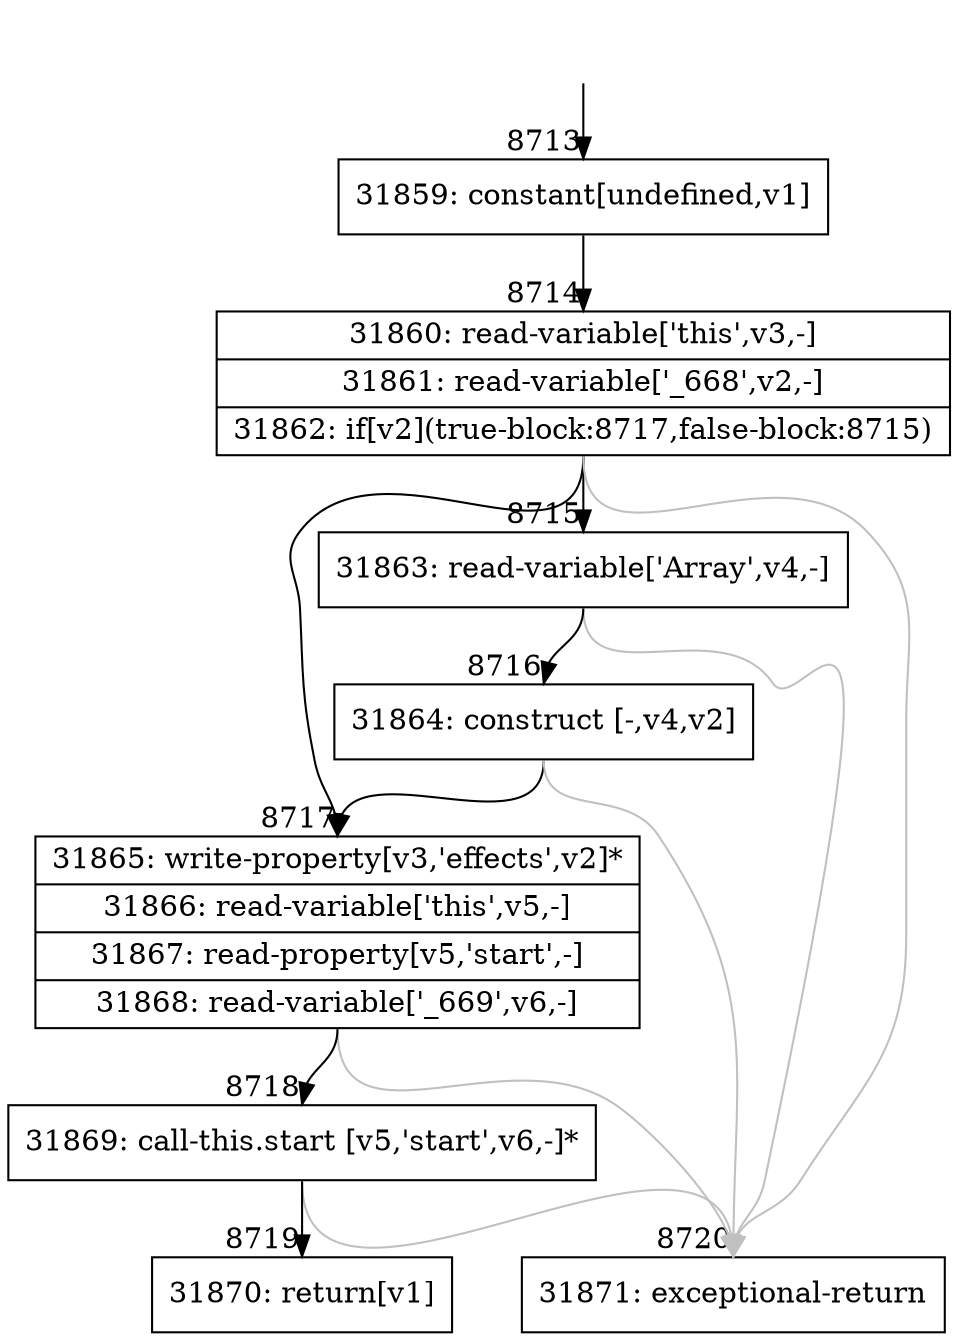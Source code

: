 digraph {
rankdir="TD"
BB_entry593[shape=none,label=""];
BB_entry593 -> BB8713 [tailport=s, headport=n, headlabel="    8713"]
BB8713 [shape=record label="{31859: constant[undefined,v1]}" ] 
BB8713 -> BB8714 [tailport=s, headport=n, headlabel="      8714"]
BB8714 [shape=record label="{31860: read-variable['this',v3,-]|31861: read-variable['_668',v2,-]|31862: if[v2](true-block:8717,false-block:8715)}" ] 
BB8714 -> BB8717 [tailport=s, headport=n, headlabel="      8717"]
BB8714 -> BB8715 [tailport=s, headport=n, headlabel="      8715"]
BB8714 -> BB8720 [tailport=s, headport=n, color=gray, headlabel="      8720"]
BB8715 [shape=record label="{31863: read-variable['Array',v4,-]}" ] 
BB8715 -> BB8716 [tailport=s, headport=n, headlabel="      8716"]
BB8715 -> BB8720 [tailport=s, headport=n, color=gray]
BB8716 [shape=record label="{31864: construct [-,v4,v2]}" ] 
BB8716 -> BB8717 [tailport=s, headport=n]
BB8716 -> BB8720 [tailport=s, headport=n, color=gray]
BB8717 [shape=record label="{31865: write-property[v3,'effects',v2]*|31866: read-variable['this',v5,-]|31867: read-property[v5,'start',-]|31868: read-variable['_669',v6,-]}" ] 
BB8717 -> BB8718 [tailport=s, headport=n, headlabel="      8718"]
BB8717 -> BB8720 [tailport=s, headport=n, color=gray]
BB8718 [shape=record label="{31869: call-this.start [v5,'start',v6,-]*}" ] 
BB8718 -> BB8719 [tailport=s, headport=n, headlabel="      8719"]
BB8718 -> BB8720 [tailport=s, headport=n, color=gray]
BB8719 [shape=record label="{31870: return[v1]}" ] 
BB8720 [shape=record label="{31871: exceptional-return}" ] 
//#$~ 6248
}

